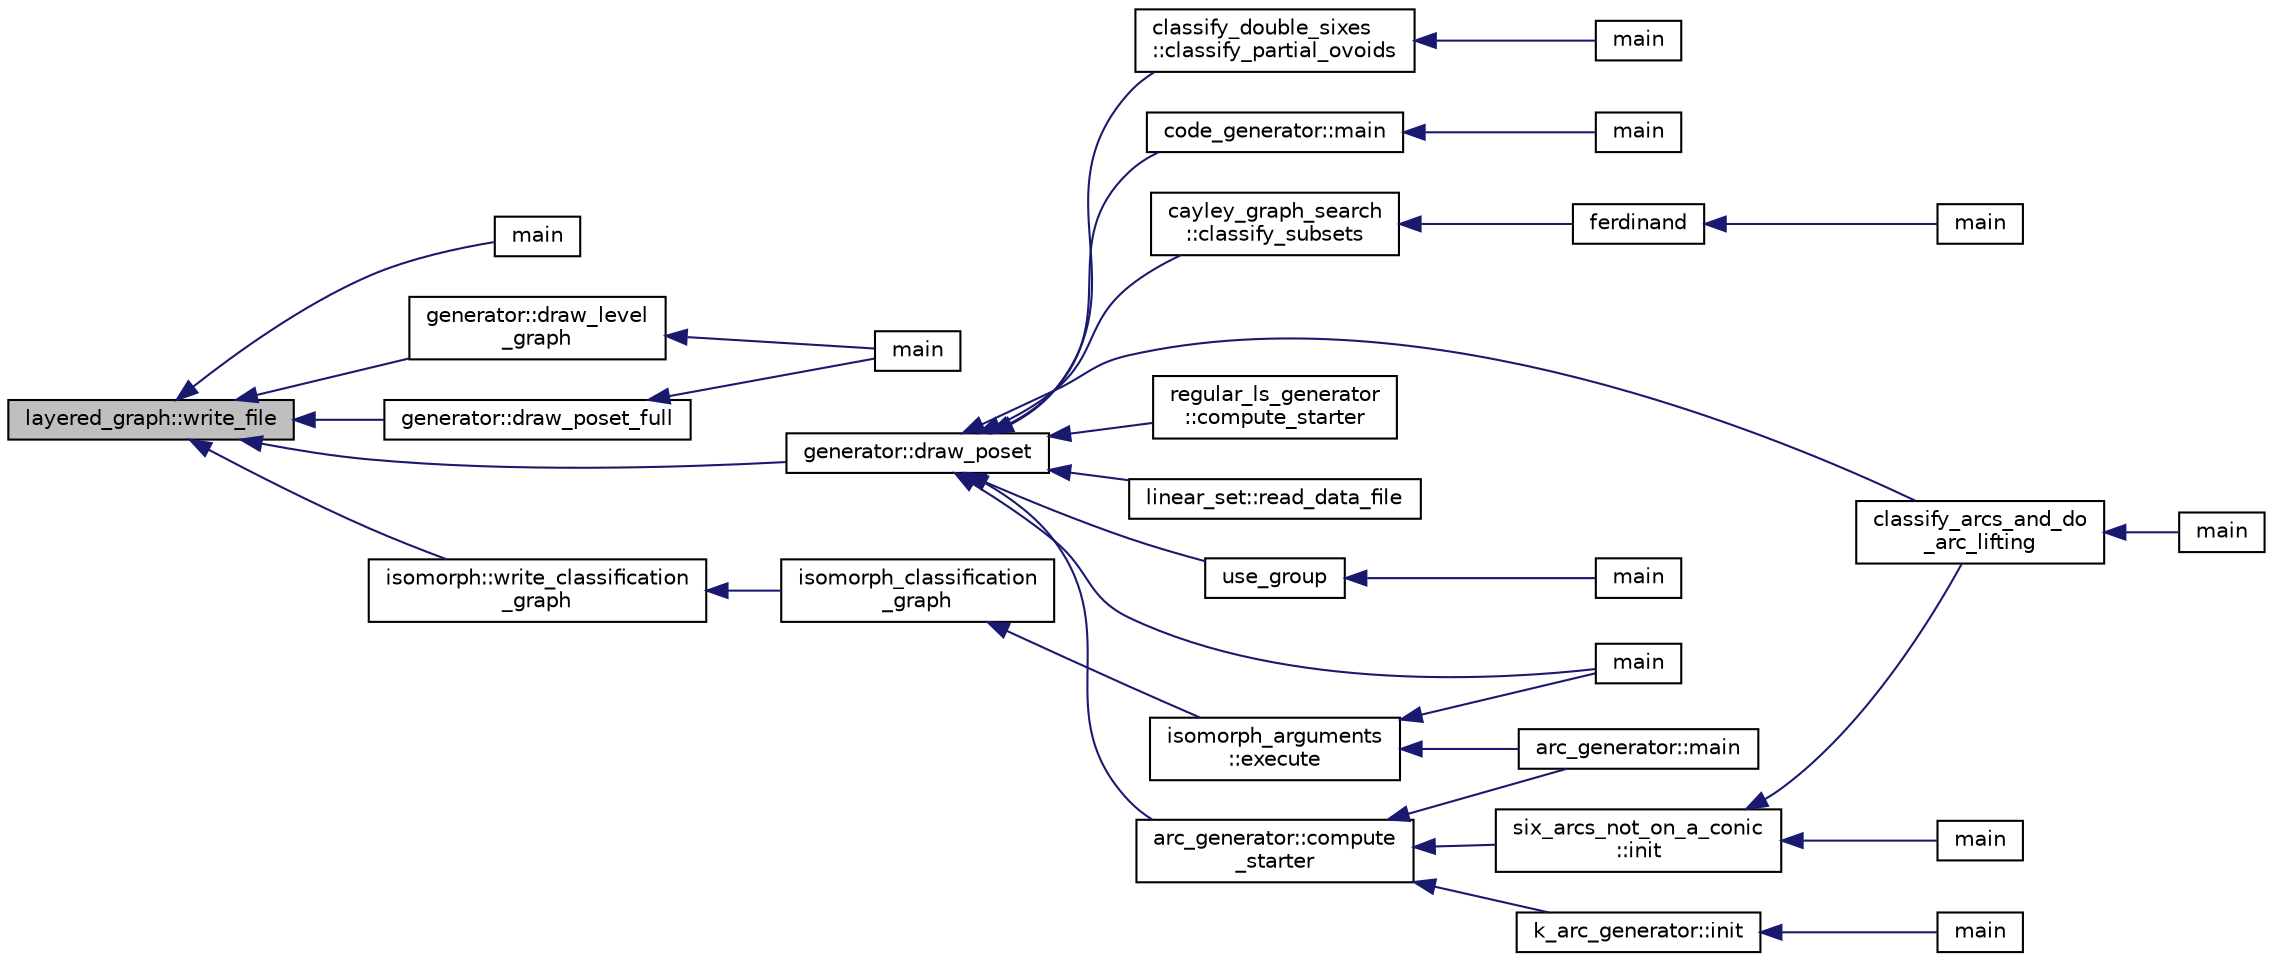 digraph "layered_graph::write_file"
{
  edge [fontname="Helvetica",fontsize="10",labelfontname="Helvetica",labelfontsize="10"];
  node [fontname="Helvetica",fontsize="10",shape=record];
  rankdir="LR";
  Node600 [label="layered_graph::write_file",height=0.2,width=0.4,color="black", fillcolor="grey75", style="filled", fontcolor="black"];
  Node600 -> Node601 [dir="back",color="midnightblue",fontsize="10",style="solid",fontname="Helvetica"];
  Node601 [label="main",height=0.2,width=0.4,color="black", fillcolor="white", style="filled",URL="$da/d78/poset__of__subsets_8_c.html#a3c04138a5bfe5d72780bb7e82a18e627"];
  Node600 -> Node602 [dir="back",color="midnightblue",fontsize="10",style="solid",fontname="Helvetica"];
  Node602 [label="generator::draw_poset_full",height=0.2,width=0.4,color="black", fillcolor="white", style="filled",URL="$d7/d73/classgenerator.html#a6f7f90e50993905db31342536ac59d8c"];
  Node602 -> Node603 [dir="back",color="midnightblue",fontsize="10",style="solid",fontname="Helvetica"];
  Node603 [label="main",height=0.2,width=0.4,color="black", fillcolor="white", style="filled",URL="$de/d2d/graph_2graph_8_c.html#a217dbf8b442f20279ea00b898af96f52"];
  Node600 -> Node604 [dir="back",color="midnightblue",fontsize="10",style="solid",fontname="Helvetica"];
  Node604 [label="generator::draw_poset",height=0.2,width=0.4,color="black", fillcolor="white", style="filled",URL="$d7/d73/classgenerator.html#aa4f99c75a86701ba85e514a294efdf3a"];
  Node604 -> Node605 [dir="back",color="midnightblue",fontsize="10",style="solid",fontname="Helvetica"];
  Node605 [label="main",height=0.2,width=0.4,color="black", fillcolor="white", style="filled",URL="$d1/d5e/blt__main_8_c.html#a217dbf8b442f20279ea00b898af96f52"];
  Node604 -> Node606 [dir="back",color="midnightblue",fontsize="10",style="solid",fontname="Helvetica"];
  Node606 [label="code_generator::main",height=0.2,width=0.4,color="black", fillcolor="white", style="filled",URL="$db/d37/classcode__generator.html#ab3cf3a306e4032c2b471ac95321c599f"];
  Node606 -> Node607 [dir="back",color="midnightblue",fontsize="10",style="solid",fontname="Helvetica"];
  Node607 [label="main",height=0.2,width=0.4,color="black", fillcolor="white", style="filled",URL="$d4/d4f/codes_8_c.html#a217dbf8b442f20279ea00b898af96f52"];
  Node604 -> Node608 [dir="back",color="midnightblue",fontsize="10",style="solid",fontname="Helvetica"];
  Node608 [label="cayley_graph_search\l::classify_subsets",height=0.2,width=0.4,color="black", fillcolor="white", style="filled",URL="$de/dae/classcayley__graph__search.html#a4cf8a90752e018a281481ac80ad52c4b"];
  Node608 -> Node609 [dir="back",color="midnightblue",fontsize="10",style="solid",fontname="Helvetica"];
  Node609 [label="ferdinand",height=0.2,width=0.4,color="black", fillcolor="white", style="filled",URL="$da/df3/ferdinand_8_c.html#a322b57727d23cf5a0932f11c30ea18d9"];
  Node609 -> Node610 [dir="back",color="midnightblue",fontsize="10",style="solid",fontname="Helvetica"];
  Node610 [label="main",height=0.2,width=0.4,color="black", fillcolor="white", style="filled",URL="$da/df3/ferdinand_8_c.html#a3c04138a5bfe5d72780bb7e82a18e627"];
  Node604 -> Node611 [dir="back",color="midnightblue",fontsize="10",style="solid",fontname="Helvetica"];
  Node611 [label="regular_ls_generator\l::compute_starter",height=0.2,width=0.4,color="black", fillcolor="white", style="filled",URL="$d2/dd8/classregular__ls__generator.html#aa38907741058694a73194b02ceb4a53d"];
  Node604 -> Node612 [dir="back",color="midnightblue",fontsize="10",style="solid",fontname="Helvetica"];
  Node612 [label="linear_set::read_data_file",height=0.2,width=0.4,color="black", fillcolor="white", style="filled",URL="$dd/d86/classlinear__set.html#a9a5cd28cc81be7ee41002b2e3114c2cb"];
  Node604 -> Node613 [dir="back",color="midnightblue",fontsize="10",style="solid",fontname="Helvetica"];
  Node613 [label="classify_arcs_and_do\l_arc_lifting",height=0.2,width=0.4,color="black", fillcolor="white", style="filled",URL="$d6/dc3/arc__lifting__main_8_c.html#afdd7be16f16b8c71e9a72fe5f6a0b59c"];
  Node613 -> Node614 [dir="back",color="midnightblue",fontsize="10",style="solid",fontname="Helvetica"];
  Node614 [label="main",height=0.2,width=0.4,color="black", fillcolor="white", style="filled",URL="$d6/dc3/arc__lifting__main_8_c.html#a217dbf8b442f20279ea00b898af96f52"];
  Node604 -> Node615 [dir="back",color="midnightblue",fontsize="10",style="solid",fontname="Helvetica"];
  Node615 [label="use_group",height=0.2,width=0.4,color="black", fillcolor="white", style="filled",URL="$d9/d9f/all__cliques_8_c.html#aba62531e97173264c39afe2c7857af31"];
  Node615 -> Node616 [dir="back",color="midnightblue",fontsize="10",style="solid",fontname="Helvetica"];
  Node616 [label="main",height=0.2,width=0.4,color="black", fillcolor="white", style="filled",URL="$d9/d9f/all__cliques_8_c.html#a3c04138a5bfe5d72780bb7e82a18e627"];
  Node604 -> Node617 [dir="back",color="midnightblue",fontsize="10",style="solid",fontname="Helvetica"];
  Node617 [label="arc_generator::compute\l_starter",height=0.2,width=0.4,color="black", fillcolor="white", style="filled",URL="$d4/d21/classarc__generator.html#aad1dcec3a1c302e743d574bd1ac857d9"];
  Node617 -> Node618 [dir="back",color="midnightblue",fontsize="10",style="solid",fontname="Helvetica"];
  Node618 [label="arc_generator::main",height=0.2,width=0.4,color="black", fillcolor="white", style="filled",URL="$d4/d21/classarc__generator.html#ad80140b51b165dad1fe6ab232be7829a"];
  Node617 -> Node619 [dir="back",color="midnightblue",fontsize="10",style="solid",fontname="Helvetica"];
  Node619 [label="k_arc_generator::init",height=0.2,width=0.4,color="black", fillcolor="white", style="filled",URL="$d6/dd8/classk__arc__generator.html#a6036d9f52ede9f8ca681505626b5361d"];
  Node619 -> Node620 [dir="back",color="midnightblue",fontsize="10",style="solid",fontname="Helvetica"];
  Node620 [label="main",height=0.2,width=0.4,color="black", fillcolor="white", style="filled",URL="$d6/d01/k__arc__generator__main_8_c.html#a217dbf8b442f20279ea00b898af96f52"];
  Node617 -> Node621 [dir="back",color="midnightblue",fontsize="10",style="solid",fontname="Helvetica"];
  Node621 [label="six_arcs_not_on_a_conic\l::init",height=0.2,width=0.4,color="black", fillcolor="white", style="filled",URL="$d8/de6/classsix__arcs__not__on__a__conic.html#a7a4d5cf8a098488729934cfa8a70944a"];
  Node621 -> Node613 [dir="back",color="midnightblue",fontsize="10",style="solid",fontname="Helvetica"];
  Node621 -> Node622 [dir="back",color="midnightblue",fontsize="10",style="solid",fontname="Helvetica"];
  Node622 [label="main",height=0.2,width=0.4,color="black", fillcolor="white", style="filled",URL="$d2/dfa/create__surface__main_8_c.html#a217dbf8b442f20279ea00b898af96f52"];
  Node604 -> Node623 [dir="back",color="midnightblue",fontsize="10",style="solid",fontname="Helvetica"];
  Node623 [label="classify_double_sixes\l::classify_partial_ovoids",height=0.2,width=0.4,color="black", fillcolor="white", style="filled",URL="$dd/d23/classclassify__double__sixes.html#a2253fca143a0e8a3e39655eb05668ae9"];
  Node623 -> Node624 [dir="back",color="midnightblue",fontsize="10",style="solid",fontname="Helvetica"];
  Node624 [label="main",height=0.2,width=0.4,color="black", fillcolor="white", style="filled",URL="$df/df8/surface__classify_8_c.html#a217dbf8b442f20279ea00b898af96f52"];
  Node600 -> Node625 [dir="back",color="midnightblue",fontsize="10",style="solid",fontname="Helvetica"];
  Node625 [label="generator::draw_level\l_graph",height=0.2,width=0.4,color="black", fillcolor="white", style="filled",URL="$d7/d73/classgenerator.html#a6bbc7b7aafea55ff8e202efc43ab263c"];
  Node625 -> Node603 [dir="back",color="midnightblue",fontsize="10",style="solid",fontname="Helvetica"];
  Node600 -> Node626 [dir="back",color="midnightblue",fontsize="10",style="solid",fontname="Helvetica"];
  Node626 [label="isomorph::write_classification\l_graph",height=0.2,width=0.4,color="black", fillcolor="white", style="filled",URL="$d3/d5f/classisomorph.html#afcf732909fe6b9f431362fa7c2ade0e5"];
  Node626 -> Node627 [dir="back",color="midnightblue",fontsize="10",style="solid",fontname="Helvetica"];
  Node627 [label="isomorph_classification\l_graph",height=0.2,width=0.4,color="black", fillcolor="white", style="filled",URL="$d4/d7e/isomorph__global_8_c.html#a027e803e6cab7af4c400a71663bf4715"];
  Node627 -> Node628 [dir="back",color="midnightblue",fontsize="10",style="solid",fontname="Helvetica"];
  Node628 [label="isomorph_arguments\l::execute",height=0.2,width=0.4,color="black", fillcolor="white", style="filled",URL="$d5/de4/classisomorph__arguments.html#aa85e472d14906abdd5672dc66027583e"];
  Node628 -> Node605 [dir="back",color="midnightblue",fontsize="10",style="solid",fontname="Helvetica"];
  Node628 -> Node618 [dir="back",color="midnightblue",fontsize="10",style="solid",fontname="Helvetica"];
}

